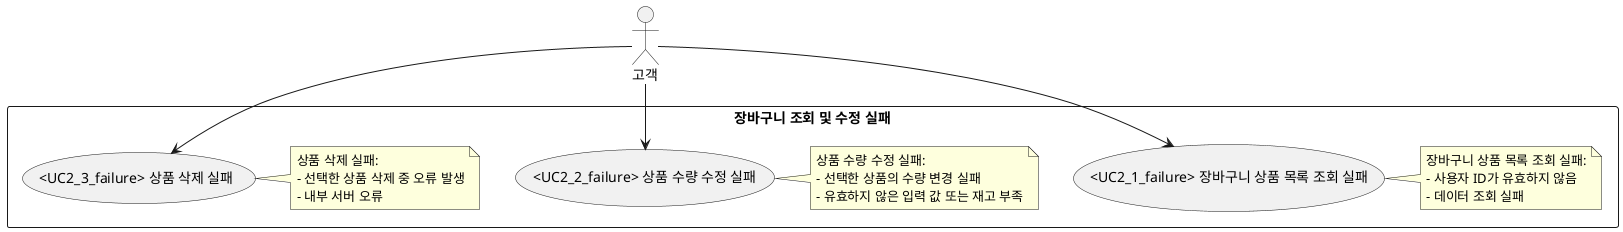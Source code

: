 @startuml
actor "고객" as Customer

rectangle "장바구니 조회 및 수정 실패" {
  usecase "<UC2_1_failure> 장바구니 상품 목록 조회 실패" as UC2_1_failure
  note right
  장바구니 상품 목록 조회 실패:
  - 사용자 ID가 유효하지 않음
  - 데이터 조회 실패
  end note

  usecase "<UC2_2_failure> 상품 수량 수정 실패" as UC2_2_failure
  note right
  상품 수량 수정 실패:
  - 선택한 상품의 수량 변경 실패
  - 유효하지 않은 입력 값 또는 재고 부족
  end note

  usecase "<UC2_3_failure> 상품 삭제 실패" as UC2_3_failure
  note right
  상품 삭제 실패:
  - 선택한 상품 삭제 중 오류 발생
  - 내부 서버 오류
  end note
}

Customer --> UC2_1_failure
Customer --> UC2_2_failure
Customer --> UC2_3_failure
@enduml
